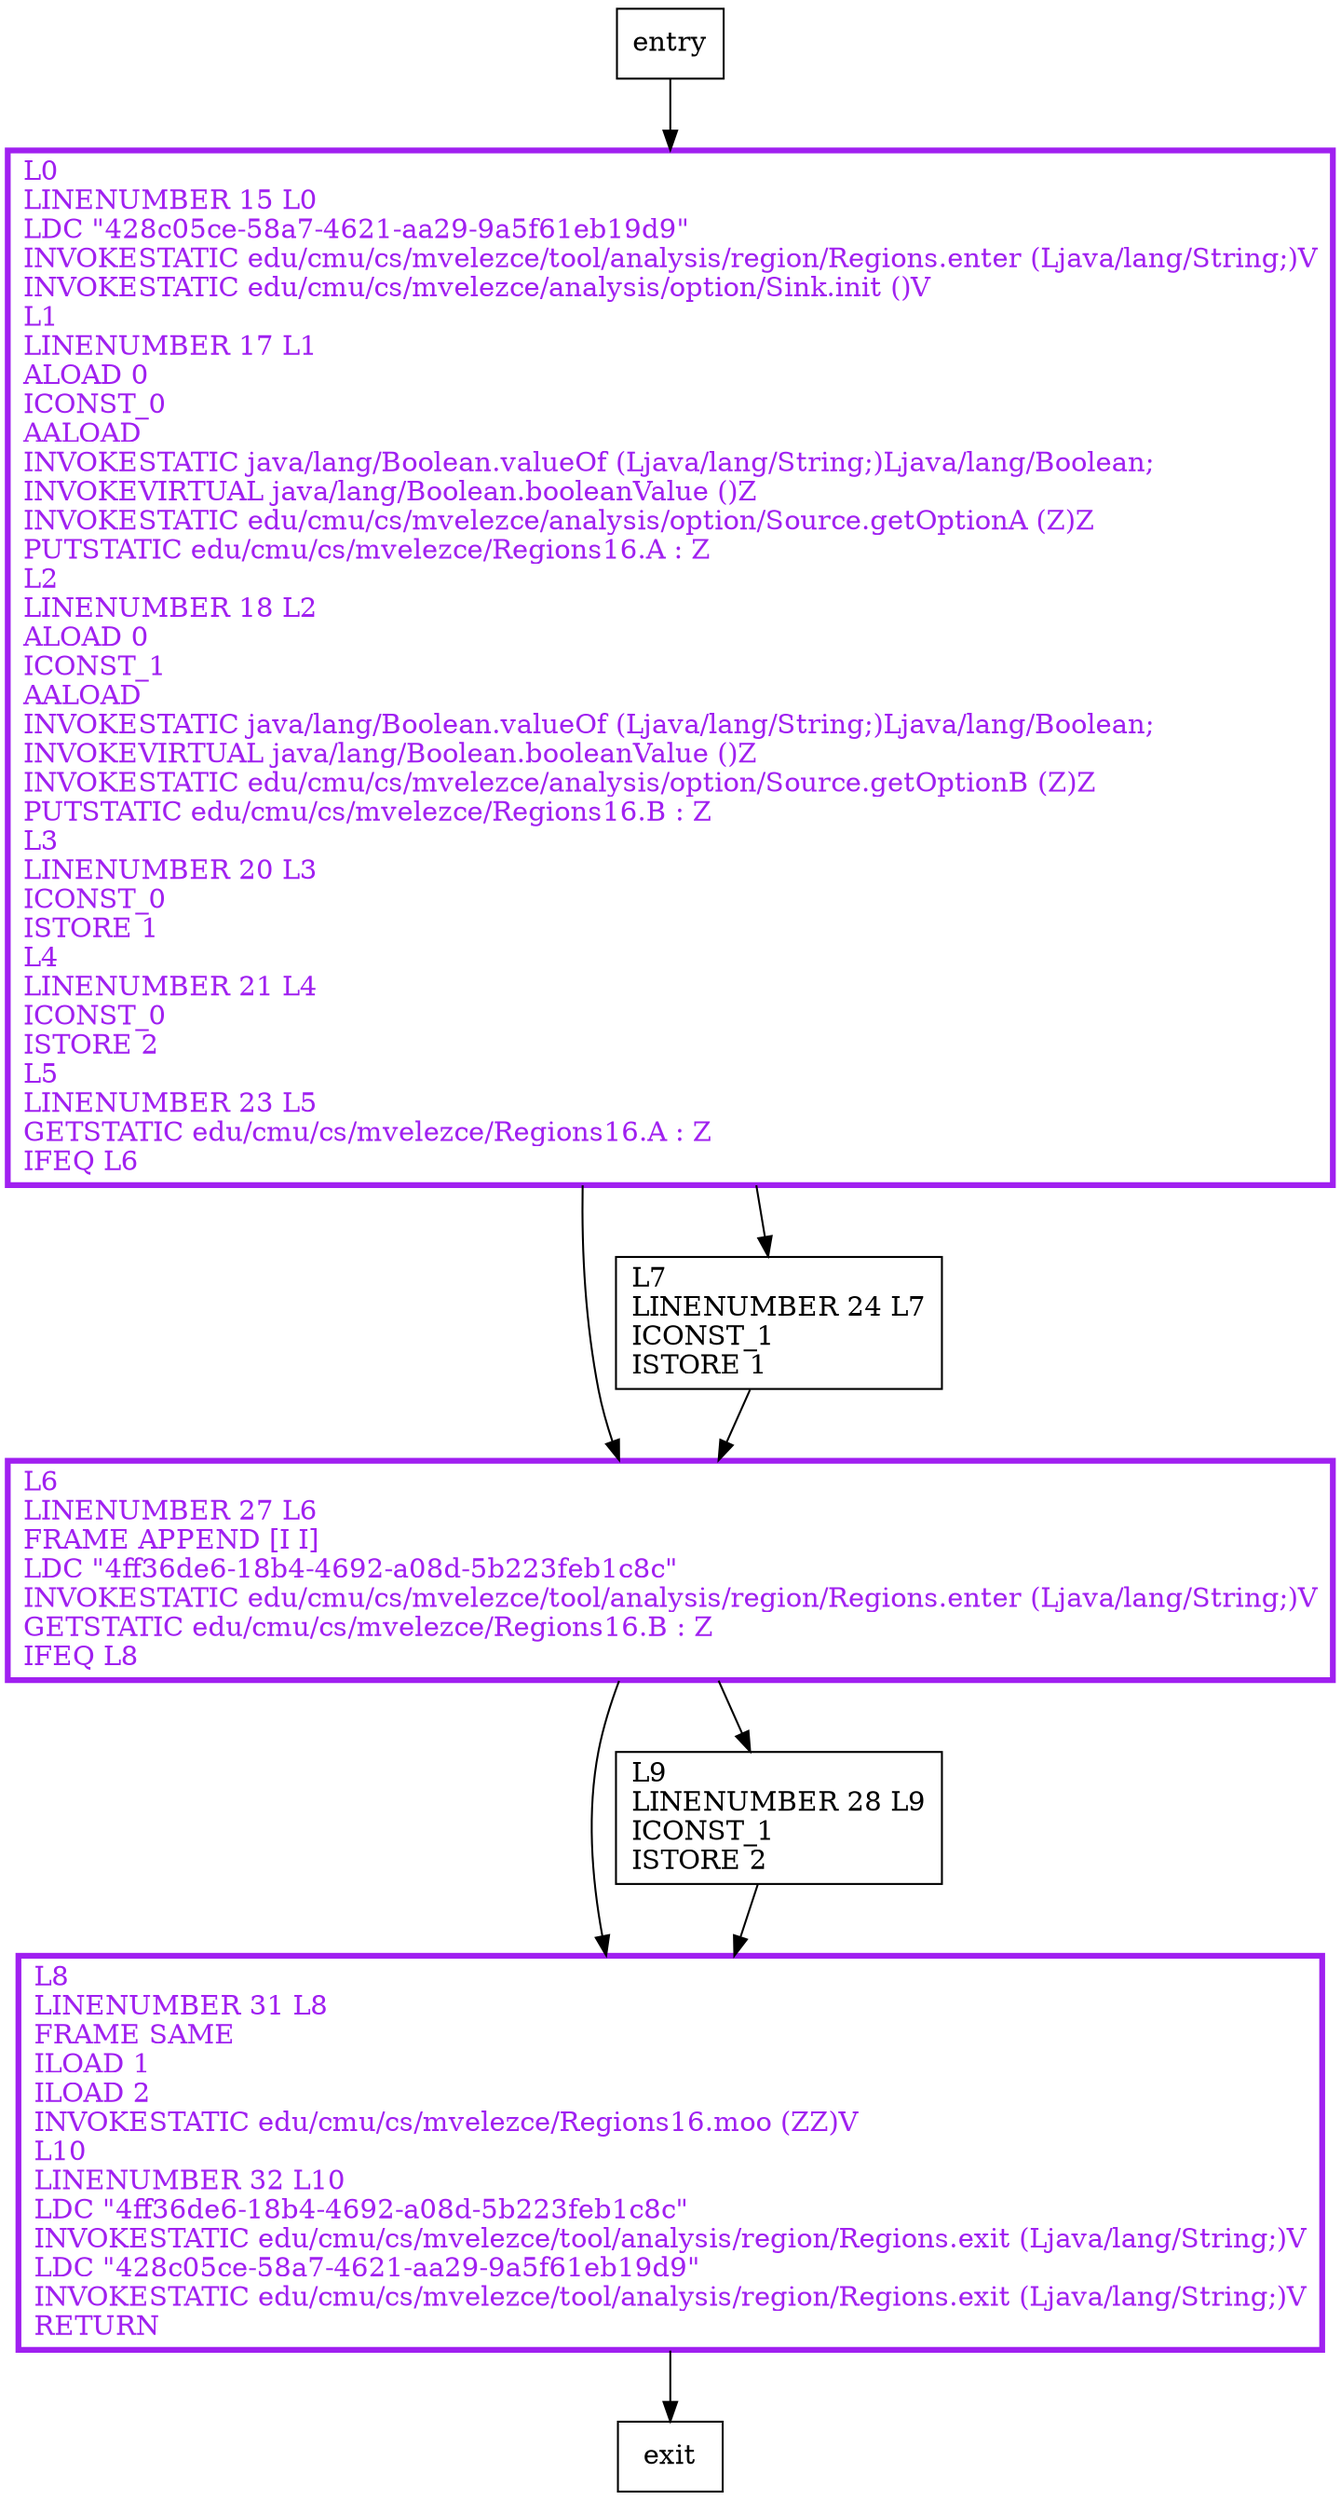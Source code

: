 digraph main {
node [shape=record];
2082782712 [label="L8\lLINENUMBER 31 L8\lFRAME SAME\lILOAD 1\lILOAD 2\lINVOKESTATIC edu/cmu/cs/mvelezce/Regions16.moo (ZZ)V\lL10\lLINENUMBER 32 L10\lLDC \"4ff36de6-18b4-4692-a08d-5b223feb1c8c\"\lINVOKESTATIC edu/cmu/cs/mvelezce/tool/analysis/region/Regions.exit (Ljava/lang/String;)V\lLDC \"428c05ce-58a7-4621-aa29-9a5f61eb19d9\"\lINVOKESTATIC edu/cmu/cs/mvelezce/tool/analysis/region/Regions.exit (Ljava/lang/String;)V\lRETURN\l"];
1965729465 [label="L6\lLINENUMBER 27 L6\lFRAME APPEND [I I]\lLDC \"4ff36de6-18b4-4692-a08d-5b223feb1c8c\"\lINVOKESTATIC edu/cmu/cs/mvelezce/tool/analysis/region/Regions.enter (Ljava/lang/String;)V\lGETSTATIC edu/cmu/cs/mvelezce/Regions16.B : Z\lIFEQ L8\l"];
1700325485 [label="L7\lLINENUMBER 24 L7\lICONST_1\lISTORE 1\l"];
2024264400 [label="L9\lLINENUMBER 28 L9\lICONST_1\lISTORE 2\l"];
1232711643 [label="L0\lLINENUMBER 15 L0\lLDC \"428c05ce-58a7-4621-aa29-9a5f61eb19d9\"\lINVOKESTATIC edu/cmu/cs/mvelezce/tool/analysis/region/Regions.enter (Ljava/lang/String;)V\lINVOKESTATIC edu/cmu/cs/mvelezce/analysis/option/Sink.init ()V\lL1\lLINENUMBER 17 L1\lALOAD 0\lICONST_0\lAALOAD\lINVOKESTATIC java/lang/Boolean.valueOf (Ljava/lang/String;)Ljava/lang/Boolean;\lINVOKEVIRTUAL java/lang/Boolean.booleanValue ()Z\lINVOKESTATIC edu/cmu/cs/mvelezce/analysis/option/Source.getOptionA (Z)Z\lPUTSTATIC edu/cmu/cs/mvelezce/Regions16.A : Z\lL2\lLINENUMBER 18 L2\lALOAD 0\lICONST_1\lAALOAD\lINVOKESTATIC java/lang/Boolean.valueOf (Ljava/lang/String;)Ljava/lang/Boolean;\lINVOKEVIRTUAL java/lang/Boolean.booleanValue ()Z\lINVOKESTATIC edu/cmu/cs/mvelezce/analysis/option/Source.getOptionB (Z)Z\lPUTSTATIC edu/cmu/cs/mvelezce/Regions16.B : Z\lL3\lLINENUMBER 20 L3\lICONST_0\lISTORE 1\lL4\lLINENUMBER 21 L4\lICONST_0\lISTORE 2\lL5\lLINENUMBER 23 L5\lGETSTATIC edu/cmu/cs/mvelezce/Regions16.A : Z\lIFEQ L6\l"];
entry;
exit;
entry -> 1232711643;
2082782712 -> exit;
1965729465 -> 2082782712;
1965729465 -> 2024264400;
1700325485 -> 1965729465;
2024264400 -> 2082782712;
1232711643 -> 1965729465;
1232711643 -> 1700325485;
2082782712[fontcolor="purple", penwidth=3, color="purple"];
1965729465[fontcolor="purple", penwidth=3, color="purple"];
1232711643[fontcolor="purple", penwidth=3, color="purple"];
}
